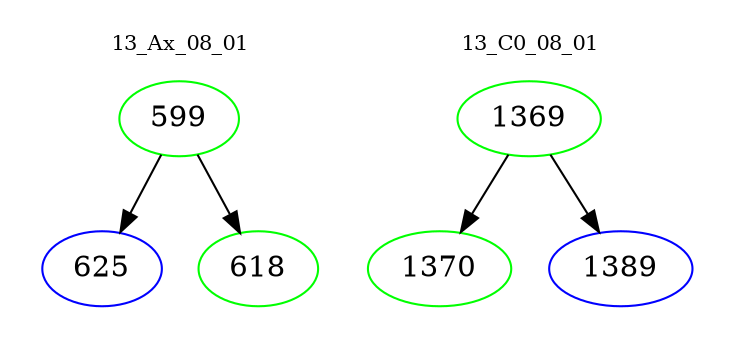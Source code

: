 digraph{
subgraph cluster_0 {
color = white
label = "13_Ax_08_01";
fontsize=10;
T0_599 [label="599", color="green"]
T0_599 -> T0_625 [color="black"]
T0_625 [label="625", color="blue"]
T0_599 -> T0_618 [color="black"]
T0_618 [label="618", color="green"]
}
subgraph cluster_1 {
color = white
label = "13_C0_08_01";
fontsize=10;
T1_1369 [label="1369", color="green"]
T1_1369 -> T1_1370 [color="black"]
T1_1370 [label="1370", color="green"]
T1_1369 -> T1_1389 [color="black"]
T1_1389 [label="1389", color="blue"]
}
}
